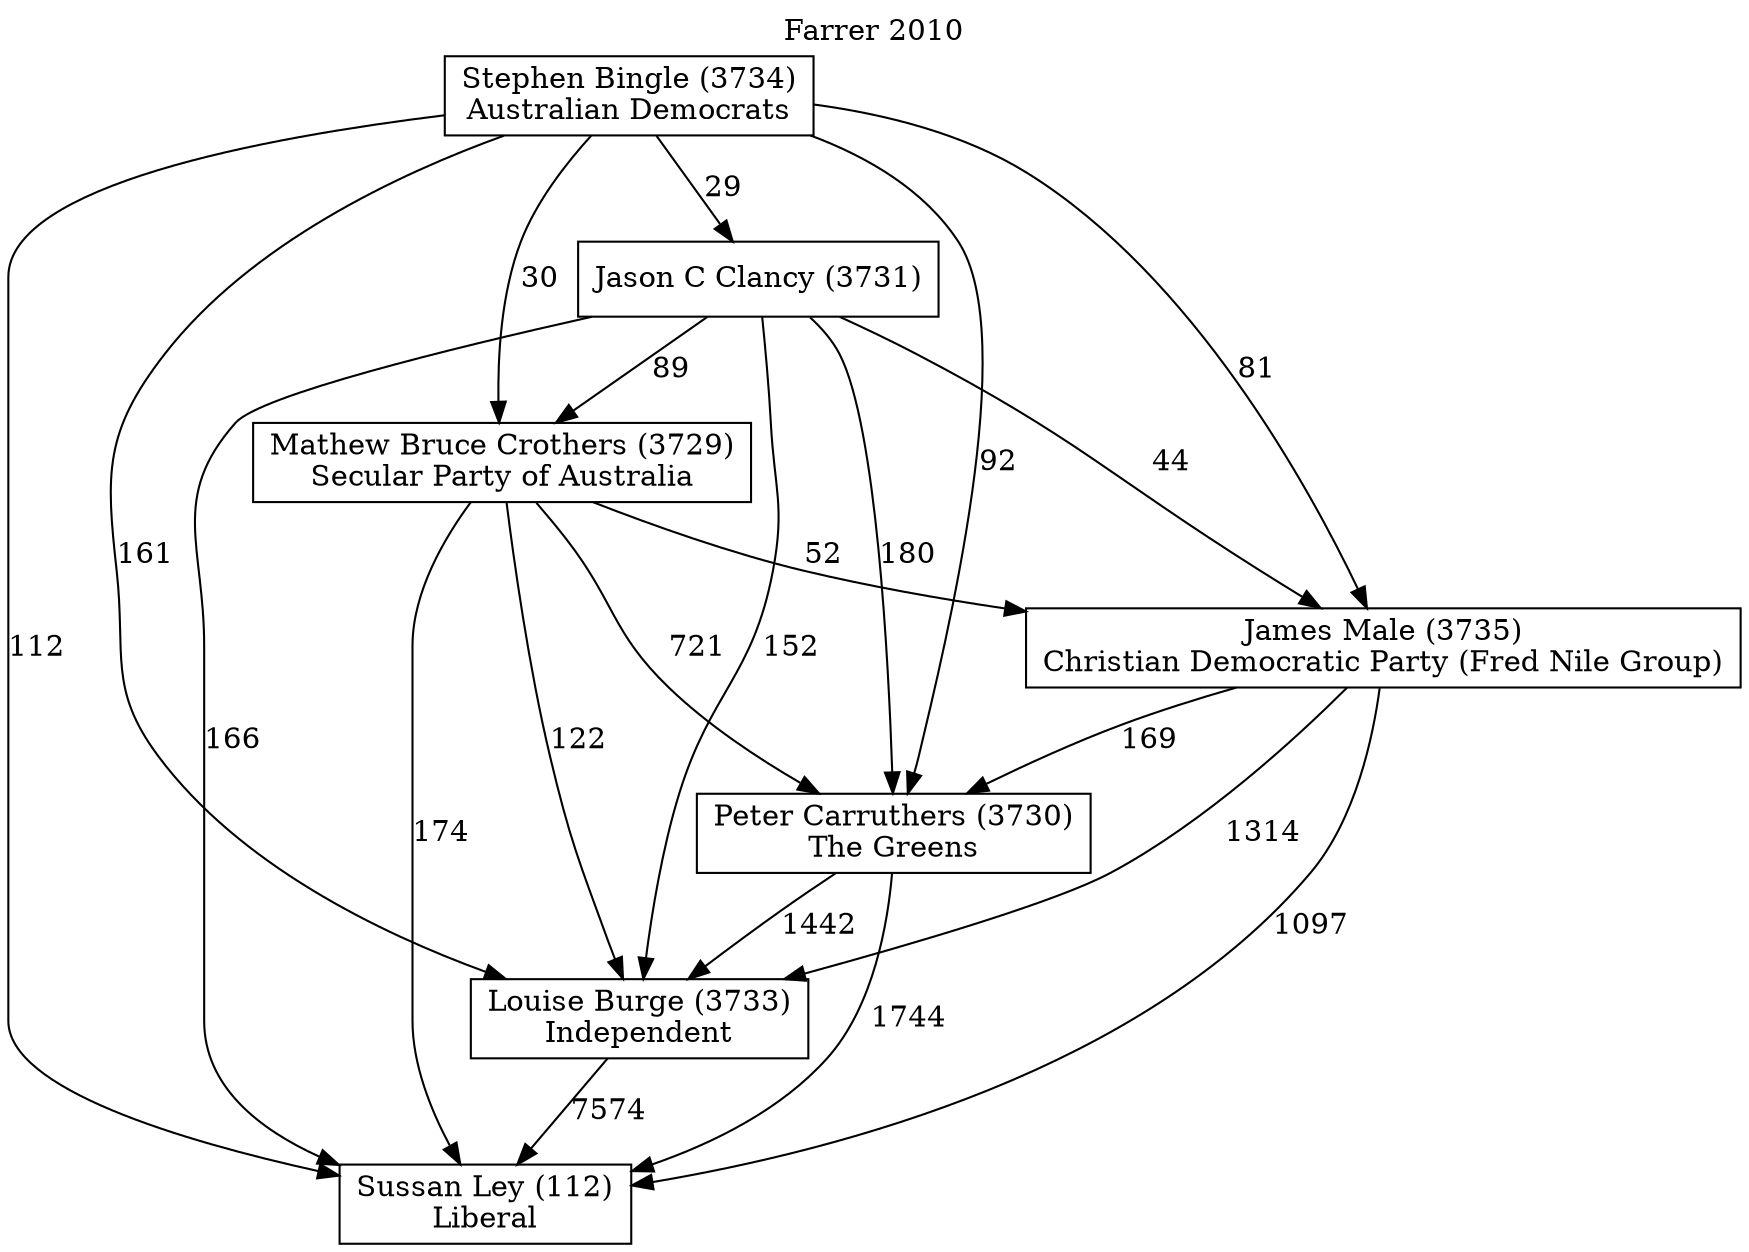 // House preference flow
digraph "Sussan Ley (112)_Farrer_2010" {
	graph [label="Farrer 2010" labelloc=t mclimit=10]
	node [shape=box]
	"Sussan Ley (112)" [label="Sussan Ley (112)
Liberal"]
	"Louise Burge (3733)" [label="Louise Burge (3733)
Independent"]
	"Peter Carruthers (3730)" [label="Peter Carruthers (3730)
The Greens"]
	"James Male (3735)" [label="James Male (3735)
Christian Democratic Party (Fred Nile Group)"]
	"Mathew Bruce Crothers (3729)" [label="Mathew Bruce Crothers (3729)
Secular Party of Australia"]
	"Jason C Clancy (3731)" [label="Jason C Clancy (3731)
"]
	"Stephen Bingle (3734)" [label="Stephen Bingle (3734)
Australian Democrats"]
	"Louise Burge (3733)" -> "Sussan Ley (112)" [label=7574]
	"Peter Carruthers (3730)" -> "Louise Burge (3733)" [label=1442]
	"James Male (3735)" -> "Peter Carruthers (3730)" [label=169]
	"Mathew Bruce Crothers (3729)" -> "James Male (3735)" [label=52]
	"Jason C Clancy (3731)" -> "Mathew Bruce Crothers (3729)" [label=89]
	"Stephen Bingle (3734)" -> "Jason C Clancy (3731)" [label=29]
	"Peter Carruthers (3730)" -> "Sussan Ley (112)" [label=1744]
	"James Male (3735)" -> "Sussan Ley (112)" [label=1097]
	"Mathew Bruce Crothers (3729)" -> "Sussan Ley (112)" [label=174]
	"Jason C Clancy (3731)" -> "Sussan Ley (112)" [label=166]
	"Stephen Bingle (3734)" -> "Sussan Ley (112)" [label=112]
	"Stephen Bingle (3734)" -> "Mathew Bruce Crothers (3729)" [label=30]
	"Jason C Clancy (3731)" -> "James Male (3735)" [label=44]
	"Stephen Bingle (3734)" -> "James Male (3735)" [label=81]
	"Mathew Bruce Crothers (3729)" -> "Peter Carruthers (3730)" [label=721]
	"Jason C Clancy (3731)" -> "Peter Carruthers (3730)" [label=180]
	"Stephen Bingle (3734)" -> "Peter Carruthers (3730)" [label=92]
	"James Male (3735)" -> "Louise Burge (3733)" [label=1314]
	"Mathew Bruce Crothers (3729)" -> "Louise Burge (3733)" [label=122]
	"Jason C Clancy (3731)" -> "Louise Burge (3733)" [label=152]
	"Stephen Bingle (3734)" -> "Louise Burge (3733)" [label=161]
}
